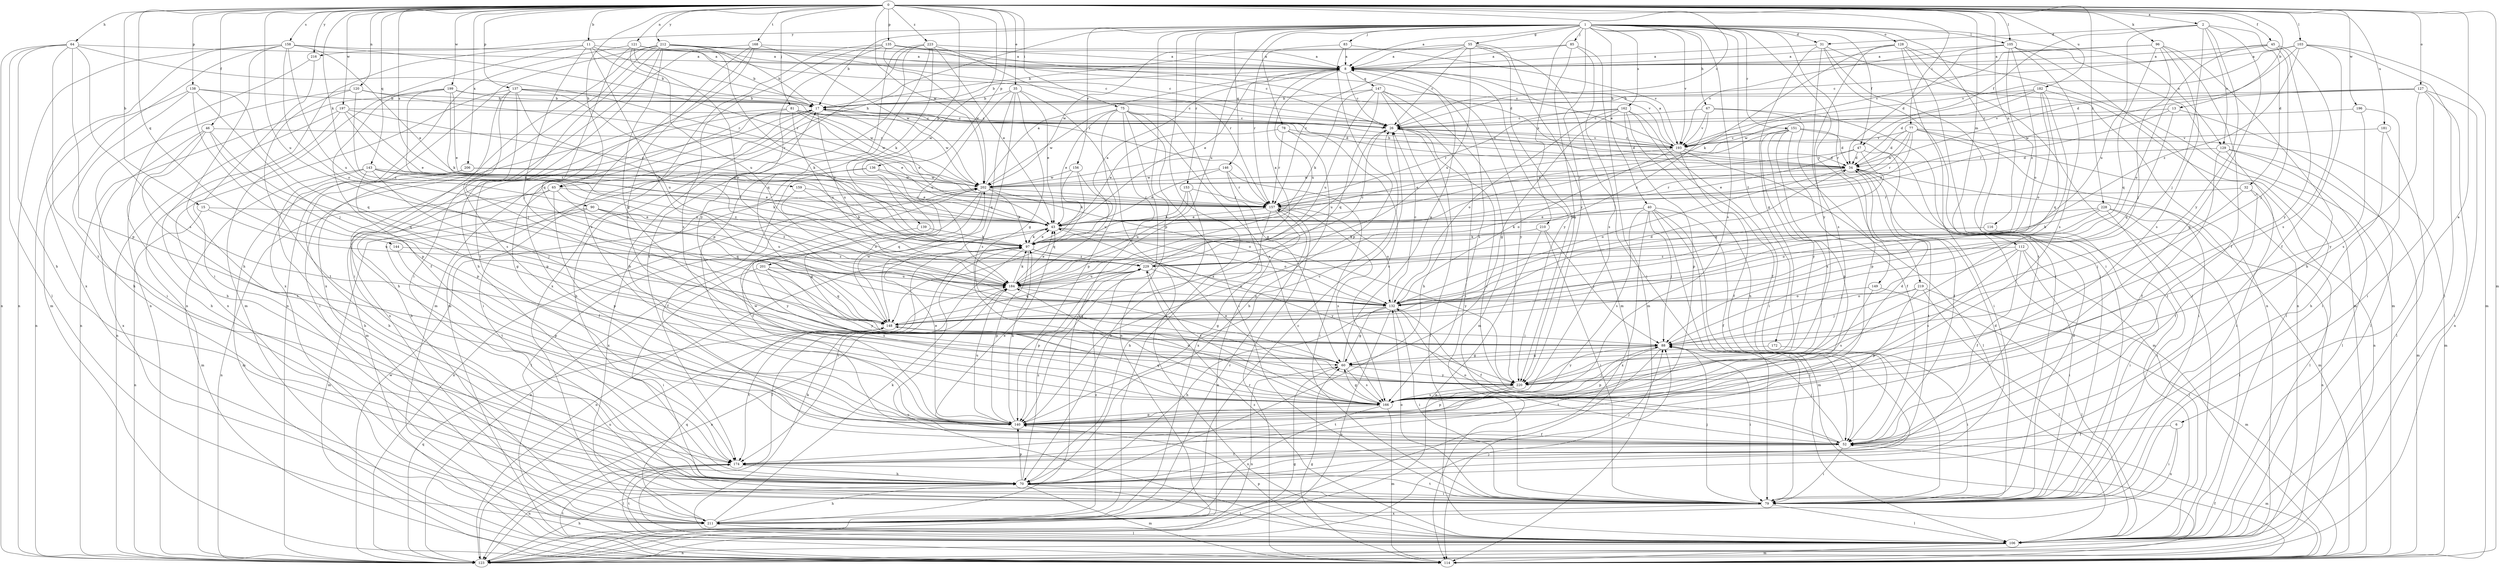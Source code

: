 strict digraph  {
0;
1;
2;
6;
8;
11;
13;
15;
17;
26;
31;
32;
34;
35;
40;
43;
45;
46;
47;
52;
55;
60;
64;
65;
67;
70;
75;
77;
78;
79;
81;
83;
85;
88;
90;
96;
97;
103;
105;
106;
112;
114;
116;
120;
121;
123;
127;
128;
129;
132;
135;
136;
137;
138;
139;
140;
143;
144;
146;
147;
148;
149;
151;
153;
156;
157;
158;
159;
162;
166;
168;
172;
174;
181;
182;
184;
193;
196;
197;
199;
201;
202;
206;
210;
211;
212;
216;
219;
220;
223;
228;
229;
0 -> 2  [label=a];
0 -> 6  [label=a];
0 -> 11  [label=b];
0 -> 13  [label=b];
0 -> 15  [label=b];
0 -> 26  [label=c];
0 -> 35  [label=e];
0 -> 45  [label=f];
0 -> 46  [label=f];
0 -> 64  [label=h];
0 -> 65  [label=h];
0 -> 75  [label=i];
0 -> 77  [label=i];
0 -> 81  [label=j];
0 -> 90  [label=k];
0 -> 96  [label=k];
0 -> 103  [label=l];
0 -> 105  [label=l];
0 -> 112  [label=m];
0 -> 114  [label=m];
0 -> 116  [label=n];
0 -> 120  [label=n];
0 -> 121  [label=n];
0 -> 127  [label=o];
0 -> 135  [label=p];
0 -> 136  [label=p];
0 -> 137  [label=p];
0 -> 138  [label=p];
0 -> 139  [label=p];
0 -> 143  [label=q];
0 -> 144  [label=q];
0 -> 158  [label=s];
0 -> 159  [label=s];
0 -> 168  [label=t];
0 -> 181  [label=u];
0 -> 182  [label=u];
0 -> 184  [label=u];
0 -> 196  [label=w];
0 -> 197  [label=w];
0 -> 199  [label=w];
0 -> 201  [label=w];
0 -> 202  [label=w];
0 -> 206  [label=x];
0 -> 212  [label=y];
0 -> 216  [label=y];
0 -> 223  [label=z];
0 -> 228  [label=z];
1 -> 8  [label=a];
1 -> 17  [label=b];
1 -> 31  [label=d];
1 -> 40  [label=e];
1 -> 47  [label=f];
1 -> 55  [label=g];
1 -> 65  [label=h];
1 -> 67  [label=h];
1 -> 78  [label=i];
1 -> 79  [label=i];
1 -> 83  [label=j];
1 -> 85  [label=j];
1 -> 105  [label=l];
1 -> 128  [label=o];
1 -> 129  [label=o];
1 -> 140  [label=p];
1 -> 146  [label=q];
1 -> 149  [label=r];
1 -> 151  [label=r];
1 -> 153  [label=r];
1 -> 156  [label=r];
1 -> 162  [label=s];
1 -> 166  [label=s];
1 -> 172  [label=t];
1 -> 184  [label=u];
1 -> 193  [label=v];
1 -> 210  [label=x];
1 -> 211  [label=x];
1 -> 216  [label=y];
1 -> 219  [label=y];
1 -> 220  [label=y];
2 -> 31  [label=d];
2 -> 32  [label=d];
2 -> 47  [label=f];
2 -> 88  [label=j];
2 -> 129  [label=o];
2 -> 140  [label=p];
2 -> 184  [label=u];
2 -> 220  [label=y];
6 -> 52  [label=f];
6 -> 79  [label=i];
6 -> 211  [label=x];
8 -> 17  [label=b];
8 -> 26  [label=c];
8 -> 43  [label=e];
8 -> 147  [label=q];
8 -> 166  [label=s];
8 -> 184  [label=u];
8 -> 193  [label=v];
8 -> 220  [label=y];
11 -> 8  [label=a];
11 -> 17  [label=b];
11 -> 88  [label=j];
11 -> 114  [label=m];
11 -> 123  [label=n];
11 -> 132  [label=o];
11 -> 157  [label=r];
13 -> 26  [label=c];
13 -> 106  [label=l];
13 -> 148  [label=q];
13 -> 157  [label=r];
15 -> 43  [label=e];
15 -> 123  [label=n];
15 -> 184  [label=u];
17 -> 26  [label=c];
17 -> 43  [label=e];
17 -> 70  [label=h];
17 -> 79  [label=i];
17 -> 114  [label=m];
17 -> 184  [label=u];
17 -> 193  [label=v];
17 -> 202  [label=w];
17 -> 211  [label=x];
26 -> 34  [label=d];
26 -> 106  [label=l];
26 -> 184  [label=u];
26 -> 193  [label=v];
31 -> 8  [label=a];
31 -> 60  [label=g];
31 -> 79  [label=i];
31 -> 106  [label=l];
31 -> 123  [label=n];
31 -> 166  [label=s];
32 -> 52  [label=f];
32 -> 88  [label=j];
32 -> 106  [label=l];
32 -> 157  [label=r];
34 -> 17  [label=b];
34 -> 114  [label=m];
34 -> 132  [label=o];
34 -> 157  [label=r];
34 -> 174  [label=t];
34 -> 202  [label=w];
35 -> 17  [label=b];
35 -> 43  [label=e];
35 -> 60  [label=g];
35 -> 106  [label=l];
35 -> 148  [label=q];
35 -> 166  [label=s];
35 -> 184  [label=u];
40 -> 43  [label=e];
40 -> 52  [label=f];
40 -> 79  [label=i];
40 -> 88  [label=j];
40 -> 97  [label=k];
40 -> 106  [label=l];
40 -> 114  [label=m];
40 -> 166  [label=s];
40 -> 211  [label=x];
43 -> 97  [label=k];
43 -> 123  [label=n];
43 -> 132  [label=o];
43 -> 220  [label=y];
45 -> 8  [label=a];
45 -> 26  [label=c];
45 -> 88  [label=j];
45 -> 132  [label=o];
45 -> 166  [label=s];
45 -> 220  [label=y];
46 -> 70  [label=h];
46 -> 140  [label=p];
46 -> 148  [label=q];
46 -> 174  [label=t];
46 -> 193  [label=v];
46 -> 211  [label=x];
47 -> 34  [label=d];
47 -> 43  [label=e];
47 -> 52  [label=f];
47 -> 148  [label=q];
47 -> 157  [label=r];
52 -> 26  [label=c];
52 -> 43  [label=e];
52 -> 79  [label=i];
52 -> 88  [label=j];
52 -> 114  [label=m];
52 -> 132  [label=o];
52 -> 174  [label=t];
55 -> 8  [label=a];
55 -> 26  [label=c];
55 -> 79  [label=i];
55 -> 114  [label=m];
55 -> 157  [label=r];
55 -> 184  [label=u];
55 -> 202  [label=w];
55 -> 220  [label=y];
60 -> 8  [label=a];
60 -> 123  [label=n];
60 -> 166  [label=s];
60 -> 220  [label=y];
64 -> 8  [label=a];
64 -> 70  [label=h];
64 -> 106  [label=l];
64 -> 123  [label=n];
64 -> 140  [label=p];
64 -> 157  [label=r];
64 -> 166  [label=s];
64 -> 174  [label=t];
65 -> 52  [label=f];
65 -> 123  [label=n];
65 -> 140  [label=p];
65 -> 148  [label=q];
65 -> 157  [label=r];
67 -> 26  [label=c];
67 -> 79  [label=i];
67 -> 140  [label=p];
67 -> 193  [label=v];
67 -> 229  [label=z];
70 -> 34  [label=d];
70 -> 79  [label=i];
70 -> 88  [label=j];
70 -> 106  [label=l];
70 -> 114  [label=m];
70 -> 140  [label=p];
70 -> 229  [label=z];
75 -> 26  [label=c];
75 -> 43  [label=e];
75 -> 60  [label=g];
75 -> 79  [label=i];
75 -> 123  [label=n];
75 -> 140  [label=p];
75 -> 166  [label=s];
75 -> 202  [label=w];
75 -> 211  [label=x];
77 -> 34  [label=d];
77 -> 43  [label=e];
77 -> 79  [label=i];
77 -> 114  [label=m];
77 -> 123  [label=n];
77 -> 157  [label=r];
77 -> 193  [label=v];
77 -> 202  [label=w];
78 -> 43  [label=e];
78 -> 70  [label=h];
78 -> 157  [label=r];
78 -> 166  [label=s];
78 -> 193  [label=v];
79 -> 34  [label=d];
79 -> 88  [label=j];
79 -> 106  [label=l];
79 -> 132  [label=o];
79 -> 174  [label=t];
79 -> 211  [label=x];
81 -> 26  [label=c];
81 -> 34  [label=d];
81 -> 43  [label=e];
81 -> 79  [label=i];
81 -> 140  [label=p];
81 -> 184  [label=u];
81 -> 202  [label=w];
83 -> 8  [label=a];
83 -> 140  [label=p];
83 -> 157  [label=r];
83 -> 193  [label=v];
85 -> 8  [label=a];
85 -> 17  [label=b];
85 -> 114  [label=m];
85 -> 166  [label=s];
85 -> 220  [label=y];
88 -> 60  [label=g];
88 -> 79  [label=i];
88 -> 140  [label=p];
88 -> 174  [label=t];
88 -> 220  [label=y];
90 -> 43  [label=e];
90 -> 114  [label=m];
90 -> 174  [label=t];
90 -> 184  [label=u];
90 -> 229  [label=z];
96 -> 8  [label=a];
96 -> 52  [label=f];
96 -> 70  [label=h];
96 -> 88  [label=j];
96 -> 148  [label=q];
96 -> 166  [label=s];
96 -> 193  [label=v];
97 -> 8  [label=a];
97 -> 43  [label=e];
97 -> 106  [label=l];
97 -> 123  [label=n];
97 -> 140  [label=p];
97 -> 174  [label=t];
97 -> 220  [label=y];
97 -> 229  [label=z];
103 -> 8  [label=a];
103 -> 34  [label=d];
103 -> 52  [label=f];
103 -> 106  [label=l];
103 -> 114  [label=m];
103 -> 193  [label=v];
103 -> 229  [label=z];
105 -> 8  [label=a];
105 -> 34  [label=d];
105 -> 114  [label=m];
105 -> 123  [label=n];
105 -> 132  [label=o];
105 -> 166  [label=s];
105 -> 193  [label=v];
105 -> 229  [label=z];
106 -> 97  [label=k];
106 -> 114  [label=m];
106 -> 123  [label=n];
106 -> 140  [label=p];
106 -> 174  [label=t];
106 -> 184  [label=u];
106 -> 229  [label=z];
112 -> 52  [label=f];
112 -> 79  [label=i];
112 -> 88  [label=j];
112 -> 106  [label=l];
112 -> 166  [label=s];
112 -> 229  [label=z];
114 -> 52  [label=f];
114 -> 60  [label=g];
114 -> 157  [label=r];
114 -> 174  [label=t];
116 -> 79  [label=i];
116 -> 97  [label=k];
120 -> 17  [label=b];
120 -> 79  [label=i];
120 -> 157  [label=r];
120 -> 174  [label=t];
120 -> 229  [label=z];
121 -> 8  [label=a];
121 -> 17  [label=b];
121 -> 26  [label=c];
121 -> 132  [label=o];
121 -> 148  [label=q];
121 -> 184  [label=u];
121 -> 211  [label=x];
123 -> 60  [label=g];
123 -> 70  [label=h];
123 -> 88  [label=j];
123 -> 148  [label=q];
123 -> 184  [label=u];
123 -> 202  [label=w];
127 -> 17  [label=b];
127 -> 79  [label=i];
127 -> 106  [label=l];
127 -> 123  [label=n];
127 -> 166  [label=s];
127 -> 193  [label=v];
127 -> 202  [label=w];
128 -> 8  [label=a];
128 -> 79  [label=i];
128 -> 97  [label=k];
128 -> 106  [label=l];
128 -> 114  [label=m];
128 -> 174  [label=t];
128 -> 220  [label=y];
129 -> 34  [label=d];
129 -> 52  [label=f];
129 -> 79  [label=i];
129 -> 106  [label=l];
129 -> 114  [label=m];
132 -> 26  [label=c];
132 -> 34  [label=d];
132 -> 52  [label=f];
132 -> 60  [label=g];
132 -> 70  [label=h];
132 -> 79  [label=i];
132 -> 123  [label=n];
132 -> 148  [label=q];
135 -> 8  [label=a];
135 -> 26  [label=c];
135 -> 34  [label=d];
135 -> 166  [label=s];
135 -> 202  [label=w];
135 -> 211  [label=x];
135 -> 220  [label=y];
136 -> 52  [label=f];
136 -> 148  [label=q];
136 -> 202  [label=w];
136 -> 211  [label=x];
137 -> 17  [label=b];
137 -> 70  [label=h];
137 -> 88  [label=j];
137 -> 97  [label=k];
137 -> 166  [label=s];
137 -> 184  [label=u];
137 -> 202  [label=w];
137 -> 211  [label=x];
138 -> 17  [label=b];
138 -> 70  [label=h];
138 -> 88  [label=j];
138 -> 123  [label=n];
138 -> 140  [label=p];
138 -> 148  [label=q];
139 -> 97  [label=k];
139 -> 220  [label=y];
140 -> 17  [label=b];
140 -> 26  [label=c];
140 -> 43  [label=e];
140 -> 52  [label=f];
140 -> 97  [label=k];
140 -> 184  [label=u];
140 -> 202  [label=w];
143 -> 43  [label=e];
143 -> 60  [label=g];
143 -> 70  [label=h];
143 -> 88  [label=j];
143 -> 97  [label=k];
143 -> 114  [label=m];
143 -> 202  [label=w];
143 -> 229  [label=z];
144 -> 140  [label=p];
144 -> 229  [label=z];
146 -> 43  [label=e];
146 -> 79  [label=i];
146 -> 157  [label=r];
146 -> 202  [label=w];
146 -> 211  [label=x];
147 -> 17  [label=b];
147 -> 70  [label=h];
147 -> 79  [label=i];
147 -> 97  [label=k];
147 -> 114  [label=m];
147 -> 148  [label=q];
147 -> 184  [label=u];
147 -> 220  [label=y];
148 -> 88  [label=j];
148 -> 174  [label=t];
148 -> 202  [label=w];
149 -> 106  [label=l];
149 -> 132  [label=o];
149 -> 166  [label=s];
151 -> 34  [label=d];
151 -> 43  [label=e];
151 -> 52  [label=f];
151 -> 114  [label=m];
151 -> 140  [label=p];
151 -> 166  [label=s];
151 -> 193  [label=v];
151 -> 220  [label=y];
153 -> 70  [label=h];
153 -> 97  [label=k];
153 -> 157  [label=r];
153 -> 184  [label=u];
156 -> 97  [label=k];
156 -> 148  [label=q];
156 -> 184  [label=u];
156 -> 202  [label=w];
157 -> 43  [label=e];
157 -> 70  [label=h];
157 -> 123  [label=n];
157 -> 132  [label=o];
157 -> 166  [label=s];
158 -> 8  [label=a];
158 -> 43  [label=e];
158 -> 70  [label=h];
158 -> 114  [label=m];
158 -> 123  [label=n];
158 -> 132  [label=o];
158 -> 157  [label=r];
158 -> 184  [label=u];
158 -> 211  [label=x];
159 -> 97  [label=k];
159 -> 132  [label=o];
159 -> 157  [label=r];
162 -> 26  [label=c];
162 -> 52  [label=f];
162 -> 60  [label=g];
162 -> 70  [label=h];
162 -> 79  [label=i];
162 -> 132  [label=o];
162 -> 140  [label=p];
162 -> 157  [label=r];
166 -> 34  [label=d];
166 -> 43  [label=e];
166 -> 60  [label=g];
166 -> 88  [label=j];
166 -> 114  [label=m];
166 -> 140  [label=p];
166 -> 148  [label=q];
166 -> 184  [label=u];
166 -> 211  [label=x];
168 -> 8  [label=a];
168 -> 79  [label=i];
168 -> 114  [label=m];
168 -> 166  [label=s];
168 -> 202  [label=w];
168 -> 220  [label=y];
172 -> 60  [label=g];
172 -> 79  [label=i];
174 -> 70  [label=h];
174 -> 106  [label=l];
174 -> 123  [label=n];
181 -> 70  [label=h];
181 -> 106  [label=l];
181 -> 193  [label=v];
182 -> 17  [label=b];
182 -> 34  [label=d];
182 -> 106  [label=l];
182 -> 132  [label=o];
182 -> 148  [label=q];
182 -> 202  [label=w];
182 -> 220  [label=y];
184 -> 43  [label=e];
184 -> 60  [label=g];
184 -> 97  [label=k];
184 -> 123  [label=n];
184 -> 132  [label=o];
193 -> 8  [label=a];
193 -> 26  [label=c];
193 -> 34  [label=d];
193 -> 43  [label=e];
193 -> 52  [label=f];
193 -> 106  [label=l];
193 -> 132  [label=o];
196 -> 26  [label=c];
196 -> 79  [label=i];
196 -> 220  [label=y];
197 -> 26  [label=c];
197 -> 43  [label=e];
197 -> 70  [label=h];
197 -> 97  [label=k];
197 -> 123  [label=n];
197 -> 157  [label=r];
199 -> 17  [label=b];
199 -> 26  [label=c];
199 -> 43  [label=e];
199 -> 52  [label=f];
199 -> 97  [label=k];
199 -> 123  [label=n];
199 -> 229  [label=z];
201 -> 79  [label=i];
201 -> 148  [label=q];
201 -> 166  [label=s];
201 -> 184  [label=u];
201 -> 220  [label=y];
202 -> 8  [label=a];
202 -> 52  [label=f];
202 -> 60  [label=g];
202 -> 97  [label=k];
202 -> 106  [label=l];
202 -> 123  [label=n];
202 -> 132  [label=o];
202 -> 157  [label=r];
206 -> 43  [label=e];
206 -> 70  [label=h];
206 -> 114  [label=m];
206 -> 202  [label=w];
210 -> 79  [label=i];
210 -> 88  [label=j];
210 -> 97  [label=k];
210 -> 123  [label=n];
211 -> 17  [label=b];
211 -> 26  [label=c];
211 -> 70  [label=h];
211 -> 97  [label=k];
211 -> 106  [label=l];
211 -> 148  [label=q];
211 -> 157  [label=r];
211 -> 229  [label=z];
212 -> 8  [label=a];
212 -> 17  [label=b];
212 -> 26  [label=c];
212 -> 60  [label=g];
212 -> 70  [label=h];
212 -> 79  [label=i];
212 -> 123  [label=n];
212 -> 132  [label=o];
212 -> 174  [label=t];
212 -> 193  [label=v];
212 -> 211  [label=x];
216 -> 79  [label=i];
216 -> 123  [label=n];
219 -> 88  [label=j];
219 -> 106  [label=l];
219 -> 114  [label=m];
219 -> 132  [label=o];
219 -> 140  [label=p];
220 -> 140  [label=p];
220 -> 166  [label=s];
220 -> 174  [label=t];
223 -> 8  [label=a];
223 -> 43  [label=e];
223 -> 97  [label=k];
223 -> 114  [label=m];
223 -> 140  [label=p];
223 -> 148  [label=q];
223 -> 157  [label=r];
223 -> 174  [label=t];
228 -> 43  [label=e];
228 -> 79  [label=i];
228 -> 97  [label=k];
228 -> 106  [label=l];
228 -> 123  [label=n];
228 -> 132  [label=o];
229 -> 8  [label=a];
229 -> 26  [label=c];
229 -> 132  [label=o];
229 -> 140  [label=p];
229 -> 148  [label=q];
229 -> 166  [label=s];
229 -> 184  [label=u];
}
